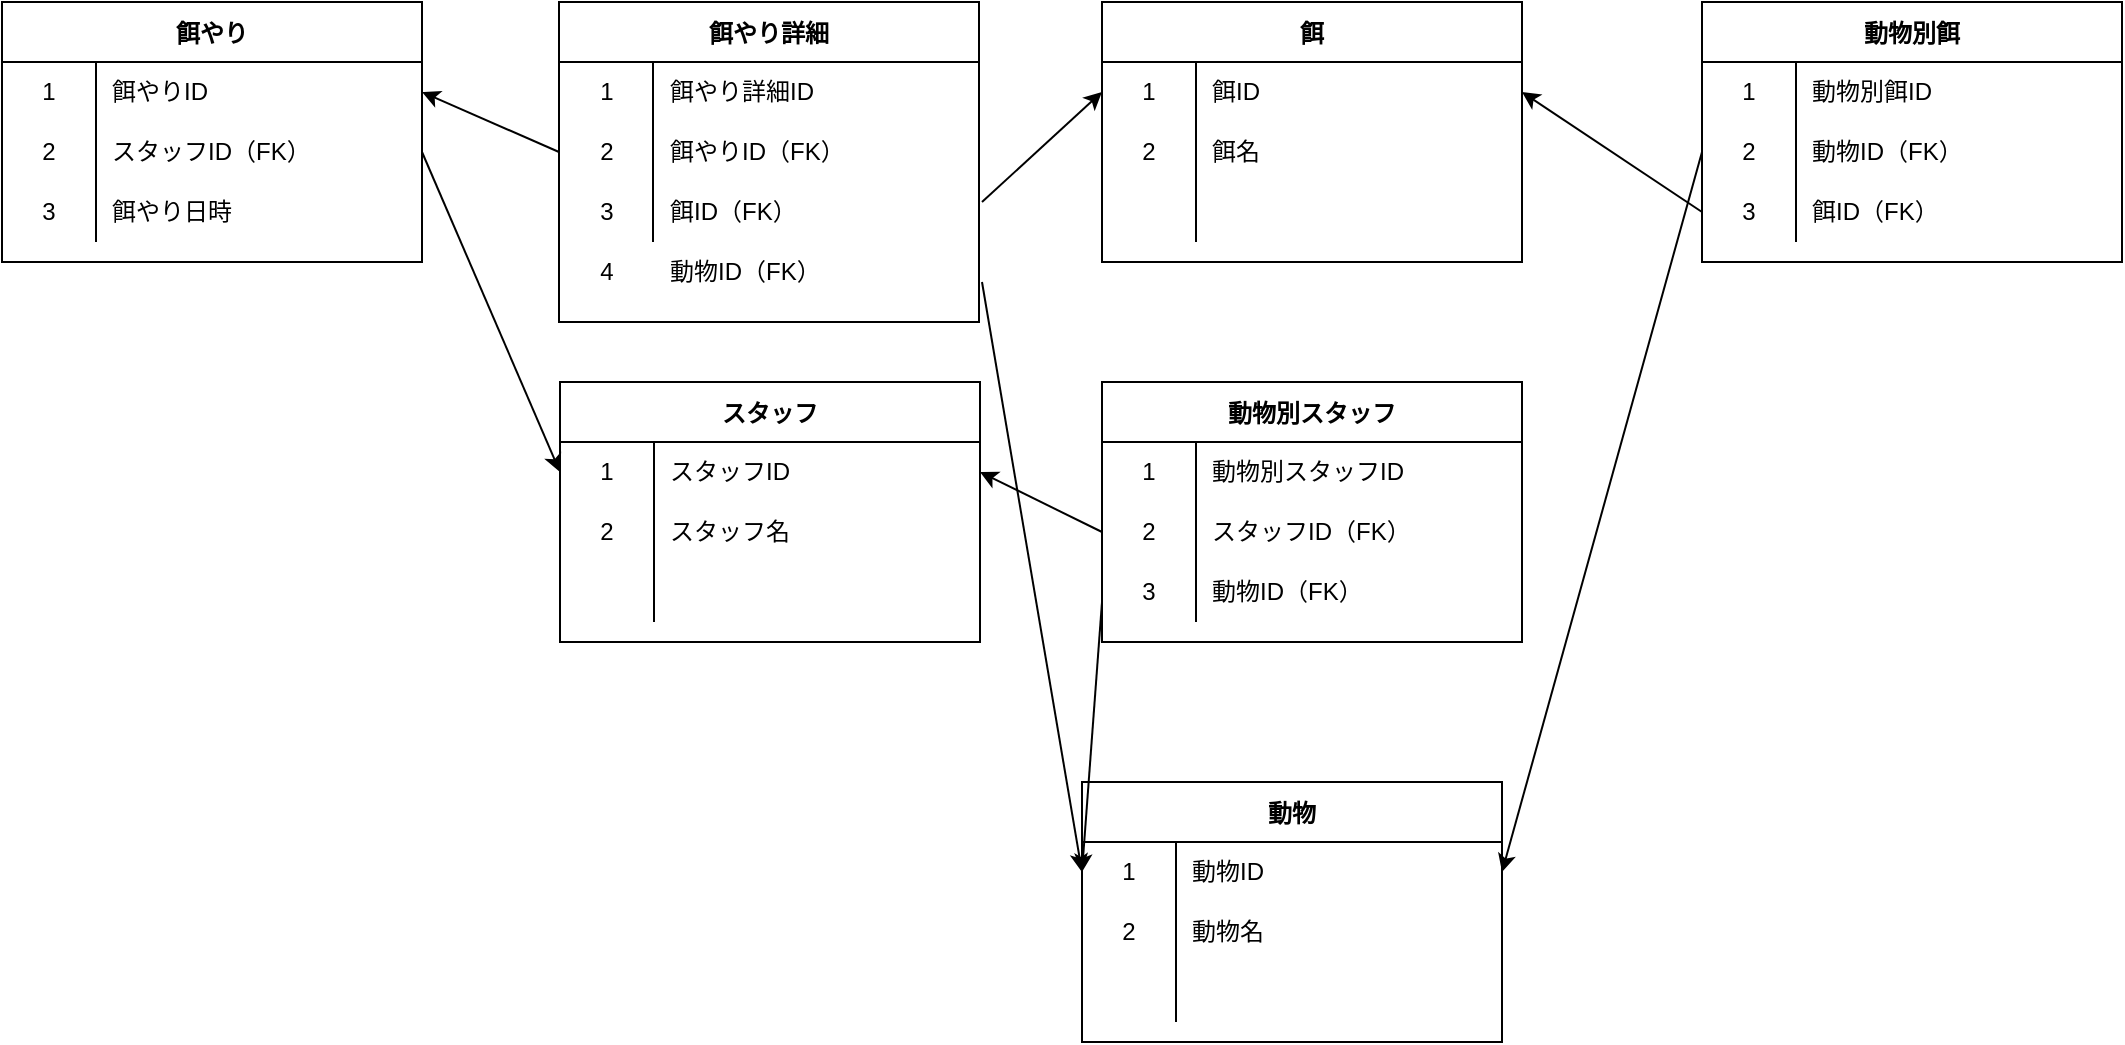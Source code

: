 <mxfile version="17.5.0" type="device"><diagram id="cOJfr24jKnzyPjlj8FSI" name="Page-1"><mxGraphModel dx="946" dy="614" grid="1" gridSize="10" guides="1" tooltips="1" connect="1" arrows="1" fold="1" page="1" pageScale="1" pageWidth="1169" pageHeight="827" math="0" shadow="0"><root><mxCell id="0"/><mxCell id="1" parent="0"/><mxCell id="fG3SUg0wLTTeUcnwIdMB-1" value="餌やり" style="shape=table;startSize=30;container=1;collapsible=0;childLayout=tableLayout;fixedRows=1;rowLines=0;fontStyle=1;" vertex="1" parent="1"><mxGeometry x="30" y="60" width="210" height="130" as="geometry"/></mxCell><mxCell id="fG3SUg0wLTTeUcnwIdMB-2" value="" style="shape=tableRow;horizontal=0;startSize=0;swimlaneHead=0;swimlaneBody=0;top=0;left=0;bottom=0;right=0;collapsible=0;dropTarget=0;fillColor=none;points=[[0,0.5],[1,0.5]];portConstraint=eastwest;" vertex="1" parent="fG3SUg0wLTTeUcnwIdMB-1"><mxGeometry y="30" width="210" height="30" as="geometry"/></mxCell><mxCell id="fG3SUg0wLTTeUcnwIdMB-3" value="1" style="shape=partialRectangle;html=1;whiteSpace=wrap;connectable=0;fillColor=none;top=0;left=0;bottom=0;right=0;overflow=hidden;pointerEvents=1;" vertex="1" parent="fG3SUg0wLTTeUcnwIdMB-2"><mxGeometry width="47" height="30" as="geometry"><mxRectangle width="47" height="30" as="alternateBounds"/></mxGeometry></mxCell><mxCell id="fG3SUg0wLTTeUcnwIdMB-4" value="餌やりID" style="shape=partialRectangle;html=1;whiteSpace=wrap;connectable=0;fillColor=none;top=0;left=0;bottom=0;right=0;align=left;spacingLeft=6;overflow=hidden;" vertex="1" parent="fG3SUg0wLTTeUcnwIdMB-2"><mxGeometry x="47" width="163" height="30" as="geometry"><mxRectangle width="163" height="30" as="alternateBounds"/></mxGeometry></mxCell><mxCell id="fG3SUg0wLTTeUcnwIdMB-5" value="" style="shape=tableRow;horizontal=0;startSize=0;swimlaneHead=0;swimlaneBody=0;top=0;left=0;bottom=0;right=0;collapsible=0;dropTarget=0;fillColor=none;points=[[0,0.5],[1,0.5]];portConstraint=eastwest;" vertex="1" parent="fG3SUg0wLTTeUcnwIdMB-1"><mxGeometry y="60" width="210" height="30" as="geometry"/></mxCell><mxCell id="fG3SUg0wLTTeUcnwIdMB-6" value="2" style="shape=partialRectangle;html=1;whiteSpace=wrap;connectable=0;fillColor=none;top=0;left=0;bottom=0;right=0;overflow=hidden;" vertex="1" parent="fG3SUg0wLTTeUcnwIdMB-5"><mxGeometry width="47" height="30" as="geometry"><mxRectangle width="47" height="30" as="alternateBounds"/></mxGeometry></mxCell><mxCell id="fG3SUg0wLTTeUcnwIdMB-7" value="スタッフID（FK）" style="shape=partialRectangle;html=1;whiteSpace=wrap;connectable=0;fillColor=none;top=0;left=0;bottom=0;right=0;align=left;spacingLeft=6;overflow=hidden;" vertex="1" parent="fG3SUg0wLTTeUcnwIdMB-5"><mxGeometry x="47" width="163" height="30" as="geometry"><mxRectangle width="163" height="30" as="alternateBounds"/></mxGeometry></mxCell><mxCell id="fG3SUg0wLTTeUcnwIdMB-8" value="" style="shape=tableRow;horizontal=0;startSize=0;swimlaneHead=0;swimlaneBody=0;top=0;left=0;bottom=0;right=0;collapsible=0;dropTarget=0;fillColor=none;points=[[0,0.5],[1,0.5]];portConstraint=eastwest;" vertex="1" parent="fG3SUg0wLTTeUcnwIdMB-1"><mxGeometry y="90" width="210" height="30" as="geometry"/></mxCell><mxCell id="fG3SUg0wLTTeUcnwIdMB-9" value="3" style="shape=partialRectangle;html=1;whiteSpace=wrap;connectable=0;fillColor=none;top=0;left=0;bottom=0;right=0;overflow=hidden;" vertex="1" parent="fG3SUg0wLTTeUcnwIdMB-8"><mxGeometry width="47" height="30" as="geometry"><mxRectangle width="47" height="30" as="alternateBounds"/></mxGeometry></mxCell><mxCell id="fG3SUg0wLTTeUcnwIdMB-10" value="" style="shape=partialRectangle;html=1;whiteSpace=wrap;connectable=0;fillColor=none;top=0;left=0;bottom=0;right=0;align=left;spacingLeft=6;overflow=hidden;" vertex="1" parent="fG3SUg0wLTTeUcnwIdMB-8"><mxGeometry x="47" width="163" height="30" as="geometry"><mxRectangle width="163" height="30" as="alternateBounds"/></mxGeometry></mxCell><mxCell id="fG3SUg0wLTTeUcnwIdMB-12" value="餌やり日時" style="shape=partialRectangle;html=1;whiteSpace=wrap;connectable=0;fillColor=none;top=0;left=0;bottom=0;right=0;align=left;spacingLeft=6;overflow=hidden;" vertex="1" parent="1"><mxGeometry x="77" y="150" width="163" height="30" as="geometry"><mxRectangle width="163" height="30" as="alternateBounds"/></mxGeometry></mxCell><mxCell id="fG3SUg0wLTTeUcnwIdMB-13" value="スタッフ" style="shape=table;startSize=30;container=1;collapsible=0;childLayout=tableLayout;fixedRows=1;rowLines=0;fontStyle=1;" vertex="1" parent="1"><mxGeometry x="309" y="250" width="210" height="130" as="geometry"/></mxCell><mxCell id="fG3SUg0wLTTeUcnwIdMB-14" value="" style="shape=tableRow;horizontal=0;startSize=0;swimlaneHead=0;swimlaneBody=0;top=0;left=0;bottom=0;right=0;collapsible=0;dropTarget=0;fillColor=none;points=[[0,0.5],[1,0.5]];portConstraint=eastwest;" vertex="1" parent="fG3SUg0wLTTeUcnwIdMB-13"><mxGeometry y="30" width="210" height="30" as="geometry"/></mxCell><mxCell id="fG3SUg0wLTTeUcnwIdMB-15" value="1" style="shape=partialRectangle;html=1;whiteSpace=wrap;connectable=0;fillColor=none;top=0;left=0;bottom=0;right=0;overflow=hidden;pointerEvents=1;" vertex="1" parent="fG3SUg0wLTTeUcnwIdMB-14"><mxGeometry width="47" height="30" as="geometry"><mxRectangle width="47" height="30" as="alternateBounds"/></mxGeometry></mxCell><mxCell id="fG3SUg0wLTTeUcnwIdMB-16" value="スタッフID" style="shape=partialRectangle;html=1;whiteSpace=wrap;connectable=0;fillColor=none;top=0;left=0;bottom=0;right=0;align=left;spacingLeft=6;overflow=hidden;" vertex="1" parent="fG3SUg0wLTTeUcnwIdMB-14"><mxGeometry x="47" width="163" height="30" as="geometry"><mxRectangle width="163" height="30" as="alternateBounds"/></mxGeometry></mxCell><mxCell id="fG3SUg0wLTTeUcnwIdMB-17" value="" style="shape=tableRow;horizontal=0;startSize=0;swimlaneHead=0;swimlaneBody=0;top=0;left=0;bottom=0;right=0;collapsible=0;dropTarget=0;fillColor=none;points=[[0,0.5],[1,0.5]];portConstraint=eastwest;" vertex="1" parent="fG3SUg0wLTTeUcnwIdMB-13"><mxGeometry y="60" width="210" height="30" as="geometry"/></mxCell><mxCell id="fG3SUg0wLTTeUcnwIdMB-18" value="2" style="shape=partialRectangle;html=1;whiteSpace=wrap;connectable=0;fillColor=none;top=0;left=0;bottom=0;right=0;overflow=hidden;" vertex="1" parent="fG3SUg0wLTTeUcnwIdMB-17"><mxGeometry width="47" height="30" as="geometry"><mxRectangle width="47" height="30" as="alternateBounds"/></mxGeometry></mxCell><mxCell id="fG3SUg0wLTTeUcnwIdMB-19" value="スタッフ名" style="shape=partialRectangle;html=1;whiteSpace=wrap;connectable=0;fillColor=none;top=0;left=0;bottom=0;right=0;align=left;spacingLeft=6;overflow=hidden;" vertex="1" parent="fG3SUg0wLTTeUcnwIdMB-17"><mxGeometry x="47" width="163" height="30" as="geometry"><mxRectangle width="163" height="30" as="alternateBounds"/></mxGeometry></mxCell><mxCell id="fG3SUg0wLTTeUcnwIdMB-20" value="" style="shape=tableRow;horizontal=0;startSize=0;swimlaneHead=0;swimlaneBody=0;top=0;left=0;bottom=0;right=0;collapsible=0;dropTarget=0;fillColor=none;points=[[0,0.5],[1,0.5]];portConstraint=eastwest;" vertex="1" parent="fG3SUg0wLTTeUcnwIdMB-13"><mxGeometry y="90" width="210" height="30" as="geometry"/></mxCell><mxCell id="fG3SUg0wLTTeUcnwIdMB-21" value="" style="shape=partialRectangle;html=1;whiteSpace=wrap;connectable=0;fillColor=none;top=0;left=0;bottom=0;right=0;overflow=hidden;" vertex="1" parent="fG3SUg0wLTTeUcnwIdMB-20"><mxGeometry width="47" height="30" as="geometry"><mxRectangle width="47" height="30" as="alternateBounds"/></mxGeometry></mxCell><mxCell id="fG3SUg0wLTTeUcnwIdMB-22" value="" style="shape=partialRectangle;html=1;whiteSpace=wrap;connectable=0;fillColor=none;top=0;left=0;bottom=0;right=0;align=left;spacingLeft=6;overflow=hidden;" vertex="1" parent="fG3SUg0wLTTeUcnwIdMB-20"><mxGeometry x="47" width="163" height="30" as="geometry"><mxRectangle width="163" height="30" as="alternateBounds"/></mxGeometry></mxCell><mxCell id="fG3SUg0wLTTeUcnwIdMB-35" value="餌" style="shape=table;startSize=30;container=1;collapsible=0;childLayout=tableLayout;fixedRows=1;rowLines=0;fontStyle=1;" vertex="1" parent="1"><mxGeometry x="580" y="60" width="210" height="130" as="geometry"/></mxCell><mxCell id="fG3SUg0wLTTeUcnwIdMB-36" value="" style="shape=tableRow;horizontal=0;startSize=0;swimlaneHead=0;swimlaneBody=0;top=0;left=0;bottom=0;right=0;collapsible=0;dropTarget=0;fillColor=none;points=[[0,0.5],[1,0.5]];portConstraint=eastwest;" vertex="1" parent="fG3SUg0wLTTeUcnwIdMB-35"><mxGeometry y="30" width="210" height="30" as="geometry"/></mxCell><mxCell id="fG3SUg0wLTTeUcnwIdMB-37" value="1" style="shape=partialRectangle;html=1;whiteSpace=wrap;connectable=0;fillColor=none;top=0;left=0;bottom=0;right=0;overflow=hidden;pointerEvents=1;" vertex="1" parent="fG3SUg0wLTTeUcnwIdMB-36"><mxGeometry width="47" height="30" as="geometry"><mxRectangle width="47" height="30" as="alternateBounds"/></mxGeometry></mxCell><mxCell id="fG3SUg0wLTTeUcnwIdMB-38" value="餌ID" style="shape=partialRectangle;html=1;whiteSpace=wrap;connectable=0;fillColor=none;top=0;left=0;bottom=0;right=0;align=left;spacingLeft=6;overflow=hidden;" vertex="1" parent="fG3SUg0wLTTeUcnwIdMB-36"><mxGeometry x="47" width="163" height="30" as="geometry"><mxRectangle width="163" height="30" as="alternateBounds"/></mxGeometry></mxCell><mxCell id="fG3SUg0wLTTeUcnwIdMB-39" value="" style="shape=tableRow;horizontal=0;startSize=0;swimlaneHead=0;swimlaneBody=0;top=0;left=0;bottom=0;right=0;collapsible=0;dropTarget=0;fillColor=none;points=[[0,0.5],[1,0.5]];portConstraint=eastwest;" vertex="1" parent="fG3SUg0wLTTeUcnwIdMB-35"><mxGeometry y="60" width="210" height="30" as="geometry"/></mxCell><mxCell id="fG3SUg0wLTTeUcnwIdMB-40" value="2" style="shape=partialRectangle;html=1;whiteSpace=wrap;connectable=0;fillColor=none;top=0;left=0;bottom=0;right=0;overflow=hidden;" vertex="1" parent="fG3SUg0wLTTeUcnwIdMB-39"><mxGeometry width="47" height="30" as="geometry"><mxRectangle width="47" height="30" as="alternateBounds"/></mxGeometry></mxCell><mxCell id="fG3SUg0wLTTeUcnwIdMB-41" value="餌名" style="shape=partialRectangle;html=1;whiteSpace=wrap;connectable=0;fillColor=none;top=0;left=0;bottom=0;right=0;align=left;spacingLeft=6;overflow=hidden;" vertex="1" parent="fG3SUg0wLTTeUcnwIdMB-39"><mxGeometry x="47" width="163" height="30" as="geometry"><mxRectangle width="163" height="30" as="alternateBounds"/></mxGeometry></mxCell><mxCell id="fG3SUg0wLTTeUcnwIdMB-42" value="" style="shape=tableRow;horizontal=0;startSize=0;swimlaneHead=0;swimlaneBody=0;top=0;left=0;bottom=0;right=0;collapsible=0;dropTarget=0;fillColor=none;points=[[0,0.5],[1,0.5]];portConstraint=eastwest;" vertex="1" parent="fG3SUg0wLTTeUcnwIdMB-35"><mxGeometry y="90" width="210" height="30" as="geometry"/></mxCell><mxCell id="fG3SUg0wLTTeUcnwIdMB-43" value="" style="shape=partialRectangle;html=1;whiteSpace=wrap;connectable=0;fillColor=none;top=0;left=0;bottom=0;right=0;overflow=hidden;" vertex="1" parent="fG3SUg0wLTTeUcnwIdMB-42"><mxGeometry width="47" height="30" as="geometry"><mxRectangle width="47" height="30" as="alternateBounds"/></mxGeometry></mxCell><mxCell id="fG3SUg0wLTTeUcnwIdMB-44" value="" style="shape=partialRectangle;html=1;whiteSpace=wrap;connectable=0;fillColor=none;top=0;left=0;bottom=0;right=0;align=left;spacingLeft=6;overflow=hidden;" vertex="1" parent="fG3SUg0wLTTeUcnwIdMB-42"><mxGeometry x="47" width="163" height="30" as="geometry"><mxRectangle width="163" height="30" as="alternateBounds"/></mxGeometry></mxCell><mxCell id="fG3SUg0wLTTeUcnwIdMB-45" value="動物" style="shape=table;startSize=30;container=1;collapsible=0;childLayout=tableLayout;fixedRows=1;rowLines=0;fontStyle=1;" vertex="1" parent="1"><mxGeometry x="570" y="450" width="210" height="130" as="geometry"/></mxCell><mxCell id="fG3SUg0wLTTeUcnwIdMB-46" value="" style="shape=tableRow;horizontal=0;startSize=0;swimlaneHead=0;swimlaneBody=0;top=0;left=0;bottom=0;right=0;collapsible=0;dropTarget=0;fillColor=none;points=[[0,0.5],[1,0.5]];portConstraint=eastwest;" vertex="1" parent="fG3SUg0wLTTeUcnwIdMB-45"><mxGeometry y="30" width="210" height="30" as="geometry"/></mxCell><mxCell id="fG3SUg0wLTTeUcnwIdMB-47" value="1" style="shape=partialRectangle;html=1;whiteSpace=wrap;connectable=0;fillColor=none;top=0;left=0;bottom=0;right=0;overflow=hidden;pointerEvents=1;" vertex="1" parent="fG3SUg0wLTTeUcnwIdMB-46"><mxGeometry width="47" height="30" as="geometry"><mxRectangle width="47" height="30" as="alternateBounds"/></mxGeometry></mxCell><mxCell id="fG3SUg0wLTTeUcnwIdMB-48" value="動物ID" style="shape=partialRectangle;html=1;whiteSpace=wrap;connectable=0;fillColor=none;top=0;left=0;bottom=0;right=0;align=left;spacingLeft=6;overflow=hidden;" vertex="1" parent="fG3SUg0wLTTeUcnwIdMB-46"><mxGeometry x="47" width="163" height="30" as="geometry"><mxRectangle width="163" height="30" as="alternateBounds"/></mxGeometry></mxCell><mxCell id="fG3SUg0wLTTeUcnwIdMB-49" value="" style="shape=tableRow;horizontal=0;startSize=0;swimlaneHead=0;swimlaneBody=0;top=0;left=0;bottom=0;right=0;collapsible=0;dropTarget=0;fillColor=none;points=[[0,0.5],[1,0.5]];portConstraint=eastwest;" vertex="1" parent="fG3SUg0wLTTeUcnwIdMB-45"><mxGeometry y="60" width="210" height="30" as="geometry"/></mxCell><mxCell id="fG3SUg0wLTTeUcnwIdMB-50" value="2" style="shape=partialRectangle;html=1;whiteSpace=wrap;connectable=0;fillColor=none;top=0;left=0;bottom=0;right=0;overflow=hidden;" vertex="1" parent="fG3SUg0wLTTeUcnwIdMB-49"><mxGeometry width="47" height="30" as="geometry"><mxRectangle width="47" height="30" as="alternateBounds"/></mxGeometry></mxCell><mxCell id="fG3SUg0wLTTeUcnwIdMB-51" value="動物名" style="shape=partialRectangle;html=1;whiteSpace=wrap;connectable=0;fillColor=none;top=0;left=0;bottom=0;right=0;align=left;spacingLeft=6;overflow=hidden;" vertex="1" parent="fG3SUg0wLTTeUcnwIdMB-49"><mxGeometry x="47" width="163" height="30" as="geometry"><mxRectangle width="163" height="30" as="alternateBounds"/></mxGeometry></mxCell><mxCell id="fG3SUg0wLTTeUcnwIdMB-52" value="" style="shape=tableRow;horizontal=0;startSize=0;swimlaneHead=0;swimlaneBody=0;top=0;left=0;bottom=0;right=0;collapsible=0;dropTarget=0;fillColor=none;points=[[0,0.5],[1,0.5]];portConstraint=eastwest;" vertex="1" parent="fG3SUg0wLTTeUcnwIdMB-45"><mxGeometry y="90" width="210" height="30" as="geometry"/></mxCell><mxCell id="fG3SUg0wLTTeUcnwIdMB-53" value="" style="shape=partialRectangle;html=1;whiteSpace=wrap;connectable=0;fillColor=none;top=0;left=0;bottom=0;right=0;overflow=hidden;" vertex="1" parent="fG3SUg0wLTTeUcnwIdMB-52"><mxGeometry width="47" height="30" as="geometry"><mxRectangle width="47" height="30" as="alternateBounds"/></mxGeometry></mxCell><mxCell id="fG3SUg0wLTTeUcnwIdMB-54" value="" style="shape=partialRectangle;html=1;whiteSpace=wrap;connectable=0;fillColor=none;top=0;left=0;bottom=0;right=0;align=left;spacingLeft=6;overflow=hidden;" vertex="1" parent="fG3SUg0wLTTeUcnwIdMB-52"><mxGeometry x="47" width="163" height="30" as="geometry"><mxRectangle width="163" height="30" as="alternateBounds"/></mxGeometry></mxCell><mxCell id="fG3SUg0wLTTeUcnwIdMB-68" value="" style="endArrow=classic;html=1;rounded=0;exitX=0;exitY=0.5;exitDx=0;exitDy=0;entryX=1;entryY=0.5;entryDx=0;entryDy=0;" edge="1" parent="1" source="fG3SUg0wLTTeUcnwIdMB-103" target="fG3SUg0wLTTeUcnwIdMB-2"><mxGeometry width="50" height="50" relative="1" as="geometry"><mxPoint x="290" y="130" as="sourcePoint"/><mxPoint x="270" y="150" as="targetPoint"/></mxGeometry></mxCell><mxCell id="fG3SUg0wLTTeUcnwIdMB-69" value="" style="endArrow=classic;html=1;rounded=0;entryX=0;entryY=0.5;entryDx=0;entryDy=0;" edge="1" parent="1" target="fG3SUg0wLTTeUcnwIdMB-36"><mxGeometry width="50" height="50" relative="1" as="geometry"><mxPoint x="520" y="160" as="sourcePoint"/><mxPoint x="389" y="140" as="targetPoint"/></mxGeometry></mxCell><mxCell id="fG3SUg0wLTTeUcnwIdMB-70" value="動物ID（FK）" style="shape=partialRectangle;html=1;whiteSpace=wrap;connectable=0;fillColor=none;top=0;left=0;bottom=0;right=0;align=left;spacingLeft=6;overflow=hidden;" vertex="1" parent="1"><mxGeometry x="355.5" y="180" width="163" height="30" as="geometry"><mxRectangle width="163" height="30" as="alternateBounds"/></mxGeometry></mxCell><mxCell id="fG3SUg0wLTTeUcnwIdMB-72" value="" style="endArrow=classic;html=1;rounded=0;entryX=0;entryY=0.5;entryDx=0;entryDy=0;" edge="1" parent="1" target="fG3SUg0wLTTeUcnwIdMB-46"><mxGeometry width="50" height="50" relative="1" as="geometry"><mxPoint x="520" y="200" as="sourcePoint"/><mxPoint x="390" y="350" as="targetPoint"/></mxGeometry></mxCell><mxCell id="fG3SUg0wLTTeUcnwIdMB-73" value="動物別スタッフ" style="shape=table;startSize=30;container=1;collapsible=0;childLayout=tableLayout;fixedRows=1;rowLines=0;fontStyle=1;" vertex="1" parent="1"><mxGeometry x="580" y="250" width="210" height="130" as="geometry"/></mxCell><mxCell id="fG3SUg0wLTTeUcnwIdMB-74" value="" style="shape=tableRow;horizontal=0;startSize=0;swimlaneHead=0;swimlaneBody=0;top=0;left=0;bottom=0;right=0;collapsible=0;dropTarget=0;fillColor=none;points=[[0,0.5],[1,0.5]];portConstraint=eastwest;" vertex="1" parent="fG3SUg0wLTTeUcnwIdMB-73"><mxGeometry y="30" width="210" height="30" as="geometry"/></mxCell><mxCell id="fG3SUg0wLTTeUcnwIdMB-75" value="1" style="shape=partialRectangle;html=1;whiteSpace=wrap;connectable=0;fillColor=none;top=0;left=0;bottom=0;right=0;overflow=hidden;pointerEvents=1;" vertex="1" parent="fG3SUg0wLTTeUcnwIdMB-74"><mxGeometry width="47" height="30" as="geometry"><mxRectangle width="47" height="30" as="alternateBounds"/></mxGeometry></mxCell><mxCell id="fG3SUg0wLTTeUcnwIdMB-76" value="動物別スタッフID" style="shape=partialRectangle;html=1;whiteSpace=wrap;connectable=0;fillColor=none;top=0;left=0;bottom=0;right=0;align=left;spacingLeft=6;overflow=hidden;" vertex="1" parent="fG3SUg0wLTTeUcnwIdMB-74"><mxGeometry x="47" width="163" height="30" as="geometry"><mxRectangle width="163" height="30" as="alternateBounds"/></mxGeometry></mxCell><mxCell id="fG3SUg0wLTTeUcnwIdMB-77" value="" style="shape=tableRow;horizontal=0;startSize=0;swimlaneHead=0;swimlaneBody=0;top=0;left=0;bottom=0;right=0;collapsible=0;dropTarget=0;fillColor=none;points=[[0,0.5],[1,0.5]];portConstraint=eastwest;" vertex="1" parent="fG3SUg0wLTTeUcnwIdMB-73"><mxGeometry y="60" width="210" height="30" as="geometry"/></mxCell><mxCell id="fG3SUg0wLTTeUcnwIdMB-78" value="2" style="shape=partialRectangle;html=1;whiteSpace=wrap;connectable=0;fillColor=none;top=0;left=0;bottom=0;right=0;overflow=hidden;" vertex="1" parent="fG3SUg0wLTTeUcnwIdMB-77"><mxGeometry width="47" height="30" as="geometry"><mxRectangle width="47" height="30" as="alternateBounds"/></mxGeometry></mxCell><mxCell id="fG3SUg0wLTTeUcnwIdMB-79" value="スタッフID（FK）" style="shape=partialRectangle;html=1;whiteSpace=wrap;connectable=0;fillColor=none;top=0;left=0;bottom=0;right=0;align=left;spacingLeft=6;overflow=hidden;" vertex="1" parent="fG3SUg0wLTTeUcnwIdMB-77"><mxGeometry x="47" width="163" height="30" as="geometry"><mxRectangle width="163" height="30" as="alternateBounds"/></mxGeometry></mxCell><mxCell id="fG3SUg0wLTTeUcnwIdMB-80" value="" style="shape=tableRow;horizontal=0;startSize=0;swimlaneHead=0;swimlaneBody=0;top=0;left=0;bottom=0;right=0;collapsible=0;dropTarget=0;fillColor=none;points=[[0,0.5],[1,0.5]];portConstraint=eastwest;" vertex="1" parent="fG3SUg0wLTTeUcnwIdMB-73"><mxGeometry y="90" width="210" height="30" as="geometry"/></mxCell><mxCell id="fG3SUg0wLTTeUcnwIdMB-81" value="" style="shape=partialRectangle;html=1;whiteSpace=wrap;connectable=0;fillColor=none;top=0;left=0;bottom=0;right=0;overflow=hidden;" vertex="1" parent="fG3SUg0wLTTeUcnwIdMB-80"><mxGeometry width="47" height="30" as="geometry"><mxRectangle width="47" height="30" as="alternateBounds"/></mxGeometry></mxCell><mxCell id="fG3SUg0wLTTeUcnwIdMB-82" value="" style="shape=partialRectangle;html=1;whiteSpace=wrap;connectable=0;fillColor=none;top=0;left=0;bottom=0;right=0;align=left;spacingLeft=6;overflow=hidden;" vertex="1" parent="fG3SUg0wLTTeUcnwIdMB-80"><mxGeometry x="47" width="163" height="30" as="geometry"><mxRectangle width="163" height="30" as="alternateBounds"/></mxGeometry></mxCell><mxCell id="fG3SUg0wLTTeUcnwIdMB-83" value="3" style="shape=partialRectangle;html=1;whiteSpace=wrap;connectable=0;fillColor=none;top=0;left=0;bottom=0;right=0;overflow=hidden;" vertex="1" parent="1"><mxGeometry x="580" y="340" width="47" height="30" as="geometry"><mxRectangle width="47" height="30" as="alternateBounds"/></mxGeometry></mxCell><mxCell id="fG3SUg0wLTTeUcnwIdMB-84" value="動物ID（FK）" style="shape=partialRectangle;html=1;whiteSpace=wrap;connectable=0;fillColor=none;top=0;left=0;bottom=0;right=0;align=left;spacingLeft=6;overflow=hidden;" vertex="1" parent="1"><mxGeometry x="627" y="340" width="163" height="30" as="geometry"><mxRectangle width="163" height="30" as="alternateBounds"/></mxGeometry></mxCell><mxCell id="fG3SUg0wLTTeUcnwIdMB-86" value="" style="endArrow=classic;html=1;rounded=0;entryX=0;entryY=0.5;entryDx=0;entryDy=0;" edge="1" parent="1" target="fG3SUg0wLTTeUcnwIdMB-46"><mxGeometry width="50" height="50" relative="1" as="geometry"><mxPoint x="580" y="360" as="sourcePoint"/><mxPoint x="440" y="450" as="targetPoint"/></mxGeometry></mxCell><mxCell id="fG3SUg0wLTTeUcnwIdMB-87" value="動物別餌" style="shape=table;startSize=30;container=1;collapsible=0;childLayout=tableLayout;fixedRows=1;rowLines=0;fontStyle=1;" vertex="1" parent="1"><mxGeometry x="880" y="60" width="210" height="130" as="geometry"/></mxCell><mxCell id="fG3SUg0wLTTeUcnwIdMB-88" value="" style="shape=tableRow;horizontal=0;startSize=0;swimlaneHead=0;swimlaneBody=0;top=0;left=0;bottom=0;right=0;collapsible=0;dropTarget=0;fillColor=none;points=[[0,0.5],[1,0.5]];portConstraint=eastwest;" vertex="1" parent="fG3SUg0wLTTeUcnwIdMB-87"><mxGeometry y="30" width="210" height="30" as="geometry"/></mxCell><mxCell id="fG3SUg0wLTTeUcnwIdMB-89" value="1" style="shape=partialRectangle;html=1;whiteSpace=wrap;connectable=0;fillColor=none;top=0;left=0;bottom=0;right=0;overflow=hidden;pointerEvents=1;" vertex="1" parent="fG3SUg0wLTTeUcnwIdMB-88"><mxGeometry width="47" height="30" as="geometry"><mxRectangle width="47" height="30" as="alternateBounds"/></mxGeometry></mxCell><mxCell id="fG3SUg0wLTTeUcnwIdMB-90" value="動物別餌ID" style="shape=partialRectangle;html=1;whiteSpace=wrap;connectable=0;fillColor=none;top=0;left=0;bottom=0;right=0;align=left;spacingLeft=6;overflow=hidden;" vertex="1" parent="fG3SUg0wLTTeUcnwIdMB-88"><mxGeometry x="47" width="163" height="30" as="geometry"><mxRectangle width="163" height="30" as="alternateBounds"/></mxGeometry></mxCell><mxCell id="fG3SUg0wLTTeUcnwIdMB-91" value="" style="shape=tableRow;horizontal=0;startSize=0;swimlaneHead=0;swimlaneBody=0;top=0;left=0;bottom=0;right=0;collapsible=0;dropTarget=0;fillColor=none;points=[[0,0.5],[1,0.5]];portConstraint=eastwest;" vertex="1" parent="fG3SUg0wLTTeUcnwIdMB-87"><mxGeometry y="60" width="210" height="30" as="geometry"/></mxCell><mxCell id="fG3SUg0wLTTeUcnwIdMB-92" value="2" style="shape=partialRectangle;html=1;whiteSpace=wrap;connectable=0;fillColor=none;top=0;left=0;bottom=0;right=0;overflow=hidden;" vertex="1" parent="fG3SUg0wLTTeUcnwIdMB-91"><mxGeometry width="47" height="30" as="geometry"><mxRectangle width="47" height="30" as="alternateBounds"/></mxGeometry></mxCell><mxCell id="fG3SUg0wLTTeUcnwIdMB-93" value="動物ID（FK）" style="shape=partialRectangle;html=1;whiteSpace=wrap;connectable=0;fillColor=none;top=0;left=0;bottom=0;right=0;align=left;spacingLeft=6;overflow=hidden;" vertex="1" parent="fG3SUg0wLTTeUcnwIdMB-91"><mxGeometry x="47" width="163" height="30" as="geometry"><mxRectangle width="163" height="30" as="alternateBounds"/></mxGeometry></mxCell><mxCell id="fG3SUg0wLTTeUcnwIdMB-94" value="" style="shape=tableRow;horizontal=0;startSize=0;swimlaneHead=0;swimlaneBody=0;top=0;left=0;bottom=0;right=0;collapsible=0;dropTarget=0;fillColor=none;points=[[0,0.5],[1,0.5]];portConstraint=eastwest;" vertex="1" parent="fG3SUg0wLTTeUcnwIdMB-87"><mxGeometry y="90" width="210" height="30" as="geometry"/></mxCell><mxCell id="fG3SUg0wLTTeUcnwIdMB-95" value="3" style="shape=partialRectangle;html=1;whiteSpace=wrap;connectable=0;fillColor=none;top=0;left=0;bottom=0;right=0;overflow=hidden;" vertex="1" parent="fG3SUg0wLTTeUcnwIdMB-94"><mxGeometry width="47" height="30" as="geometry"><mxRectangle width="47" height="30" as="alternateBounds"/></mxGeometry></mxCell><mxCell id="fG3SUg0wLTTeUcnwIdMB-96" value="餌ID（FK）" style="shape=partialRectangle;html=1;whiteSpace=wrap;connectable=0;fillColor=none;top=0;left=0;bottom=0;right=0;align=left;spacingLeft=6;overflow=hidden;" vertex="1" parent="fG3SUg0wLTTeUcnwIdMB-94"><mxGeometry x="47" width="163" height="30" as="geometry"><mxRectangle width="163" height="30" as="alternateBounds"/></mxGeometry></mxCell><mxCell id="fG3SUg0wLTTeUcnwIdMB-97" value="" style="endArrow=classic;html=1;rounded=0;entryX=1;entryY=0.5;entryDx=0;entryDy=0;exitX=0;exitY=0.5;exitDx=0;exitDy=0;" edge="1" parent="1" source="fG3SUg0wLTTeUcnwIdMB-94" target="fG3SUg0wLTTeUcnwIdMB-36"><mxGeometry width="50" height="50" relative="1" as="geometry"><mxPoint x="840" y="90" as="sourcePoint"/><mxPoint x="590" y="60" as="targetPoint"/></mxGeometry></mxCell><mxCell id="fG3SUg0wLTTeUcnwIdMB-98" value="" style="endArrow=classic;html=1;rounded=0;exitX=0;exitY=0.5;exitDx=0;exitDy=0;entryX=1;entryY=0.5;entryDx=0;entryDy=0;" edge="1" parent="1" source="fG3SUg0wLTTeUcnwIdMB-91" target="fG3SUg0wLTTeUcnwIdMB-46"><mxGeometry width="50" height="50" relative="1" as="geometry"><mxPoint x="530" y="490" as="sourcePoint"/><mxPoint x="880" y="490" as="targetPoint"/><Array as="points"/></mxGeometry></mxCell><mxCell id="fG3SUg0wLTTeUcnwIdMB-99" value="餌やり詳細" style="shape=table;startSize=30;container=1;collapsible=0;childLayout=tableLayout;fixedRows=1;rowLines=0;fontStyle=1;" vertex="1" parent="1"><mxGeometry x="308.5" y="60" width="210" height="160" as="geometry"/></mxCell><mxCell id="fG3SUg0wLTTeUcnwIdMB-100" value="" style="shape=tableRow;horizontal=0;startSize=0;swimlaneHead=0;swimlaneBody=0;top=0;left=0;bottom=0;right=0;collapsible=0;dropTarget=0;fillColor=none;points=[[0,0.5],[1,0.5]];portConstraint=eastwest;" vertex="1" parent="fG3SUg0wLTTeUcnwIdMB-99"><mxGeometry y="30" width="210" height="30" as="geometry"/></mxCell><mxCell id="fG3SUg0wLTTeUcnwIdMB-101" value="1" style="shape=partialRectangle;html=1;whiteSpace=wrap;connectable=0;fillColor=none;top=0;left=0;bottom=0;right=0;overflow=hidden;pointerEvents=1;" vertex="1" parent="fG3SUg0wLTTeUcnwIdMB-100"><mxGeometry width="47" height="30" as="geometry"><mxRectangle width="47" height="30" as="alternateBounds"/></mxGeometry></mxCell><mxCell id="fG3SUg0wLTTeUcnwIdMB-102" value="餌やり詳細ID" style="shape=partialRectangle;html=1;whiteSpace=wrap;connectable=0;fillColor=none;top=0;left=0;bottom=0;right=0;align=left;spacingLeft=6;overflow=hidden;" vertex="1" parent="fG3SUg0wLTTeUcnwIdMB-100"><mxGeometry x="47" width="163" height="30" as="geometry"><mxRectangle width="163" height="30" as="alternateBounds"/></mxGeometry></mxCell><mxCell id="fG3SUg0wLTTeUcnwIdMB-103" value="" style="shape=tableRow;horizontal=0;startSize=0;swimlaneHead=0;swimlaneBody=0;top=0;left=0;bottom=0;right=0;collapsible=0;dropTarget=0;fillColor=none;points=[[0,0.5],[1,0.5]];portConstraint=eastwest;" vertex="1" parent="fG3SUg0wLTTeUcnwIdMB-99"><mxGeometry y="60" width="210" height="30" as="geometry"/></mxCell><mxCell id="fG3SUg0wLTTeUcnwIdMB-104" value="2" style="shape=partialRectangle;html=1;whiteSpace=wrap;connectable=0;fillColor=none;top=0;left=0;bottom=0;right=0;overflow=hidden;" vertex="1" parent="fG3SUg0wLTTeUcnwIdMB-103"><mxGeometry width="47" height="30" as="geometry"><mxRectangle width="47" height="30" as="alternateBounds"/></mxGeometry></mxCell><mxCell id="fG3SUg0wLTTeUcnwIdMB-105" value="餌やりID（FK）" style="shape=partialRectangle;html=1;whiteSpace=wrap;connectable=0;fillColor=none;top=0;left=0;bottom=0;right=0;align=left;spacingLeft=6;overflow=hidden;" vertex="1" parent="fG3SUg0wLTTeUcnwIdMB-103"><mxGeometry x="47" width="163" height="30" as="geometry"><mxRectangle width="163" height="30" as="alternateBounds"/></mxGeometry></mxCell><mxCell id="fG3SUg0wLTTeUcnwIdMB-106" value="" style="shape=tableRow;horizontal=0;startSize=0;swimlaneHead=0;swimlaneBody=0;top=0;left=0;bottom=0;right=0;collapsible=0;dropTarget=0;fillColor=none;points=[[0,0.5],[1,0.5]];portConstraint=eastwest;" vertex="1" parent="fG3SUg0wLTTeUcnwIdMB-99"><mxGeometry y="90" width="210" height="30" as="geometry"/></mxCell><mxCell id="fG3SUg0wLTTeUcnwIdMB-107" value="3" style="shape=partialRectangle;html=1;whiteSpace=wrap;connectable=0;fillColor=none;top=0;left=0;bottom=0;right=0;overflow=hidden;" vertex="1" parent="fG3SUg0wLTTeUcnwIdMB-106"><mxGeometry width="47" height="30" as="geometry"><mxRectangle width="47" height="30" as="alternateBounds"/></mxGeometry></mxCell><mxCell id="fG3SUg0wLTTeUcnwIdMB-108" value="餌ID（FK）" style="shape=partialRectangle;html=1;whiteSpace=wrap;connectable=0;fillColor=none;top=0;left=0;bottom=0;right=0;align=left;spacingLeft=6;overflow=hidden;" vertex="1" parent="fG3SUg0wLTTeUcnwIdMB-106"><mxGeometry x="47" width="163" height="30" as="geometry"><mxRectangle width="163" height="30" as="alternateBounds"/></mxGeometry></mxCell><mxCell id="fG3SUg0wLTTeUcnwIdMB-109" value="4" style="shape=partialRectangle;html=1;whiteSpace=wrap;connectable=0;fillColor=none;top=0;left=0;bottom=0;right=0;overflow=hidden;" vertex="1" parent="1"><mxGeometry x="308.5" y="180" width="47" height="30" as="geometry"><mxRectangle width="47" height="30" as="alternateBounds"/></mxGeometry></mxCell><mxCell id="fG3SUg0wLTTeUcnwIdMB-110" value="" style="endArrow=classic;html=1;rounded=0;exitX=1;exitY=0.5;exitDx=0;exitDy=0;entryX=0;entryY=0.5;entryDx=0;entryDy=0;" edge="1" parent="1" source="fG3SUg0wLTTeUcnwIdMB-5" target="fG3SUg0wLTTeUcnwIdMB-14"><mxGeometry width="50" height="50" relative="1" as="geometry"><mxPoint x="318.5" y="145" as="sourcePoint"/><mxPoint x="280" y="180" as="targetPoint"/></mxGeometry></mxCell><mxCell id="fG3SUg0wLTTeUcnwIdMB-85" value="" style="endArrow=classic;html=1;rounded=0;entryX=1;entryY=0.5;entryDx=0;entryDy=0;exitX=0;exitY=0.5;exitDx=0;exitDy=0;" edge="1" parent="1" source="fG3SUg0wLTTeUcnwIdMB-77" target="fG3SUg0wLTTeUcnwIdMB-14"><mxGeometry width="50" height="50" relative="1" as="geometry"><mxPoint x="530" y="100" as="sourcePoint"/><mxPoint x="610" y="70" as="targetPoint"/></mxGeometry></mxCell></root></mxGraphModel></diagram></mxfile>